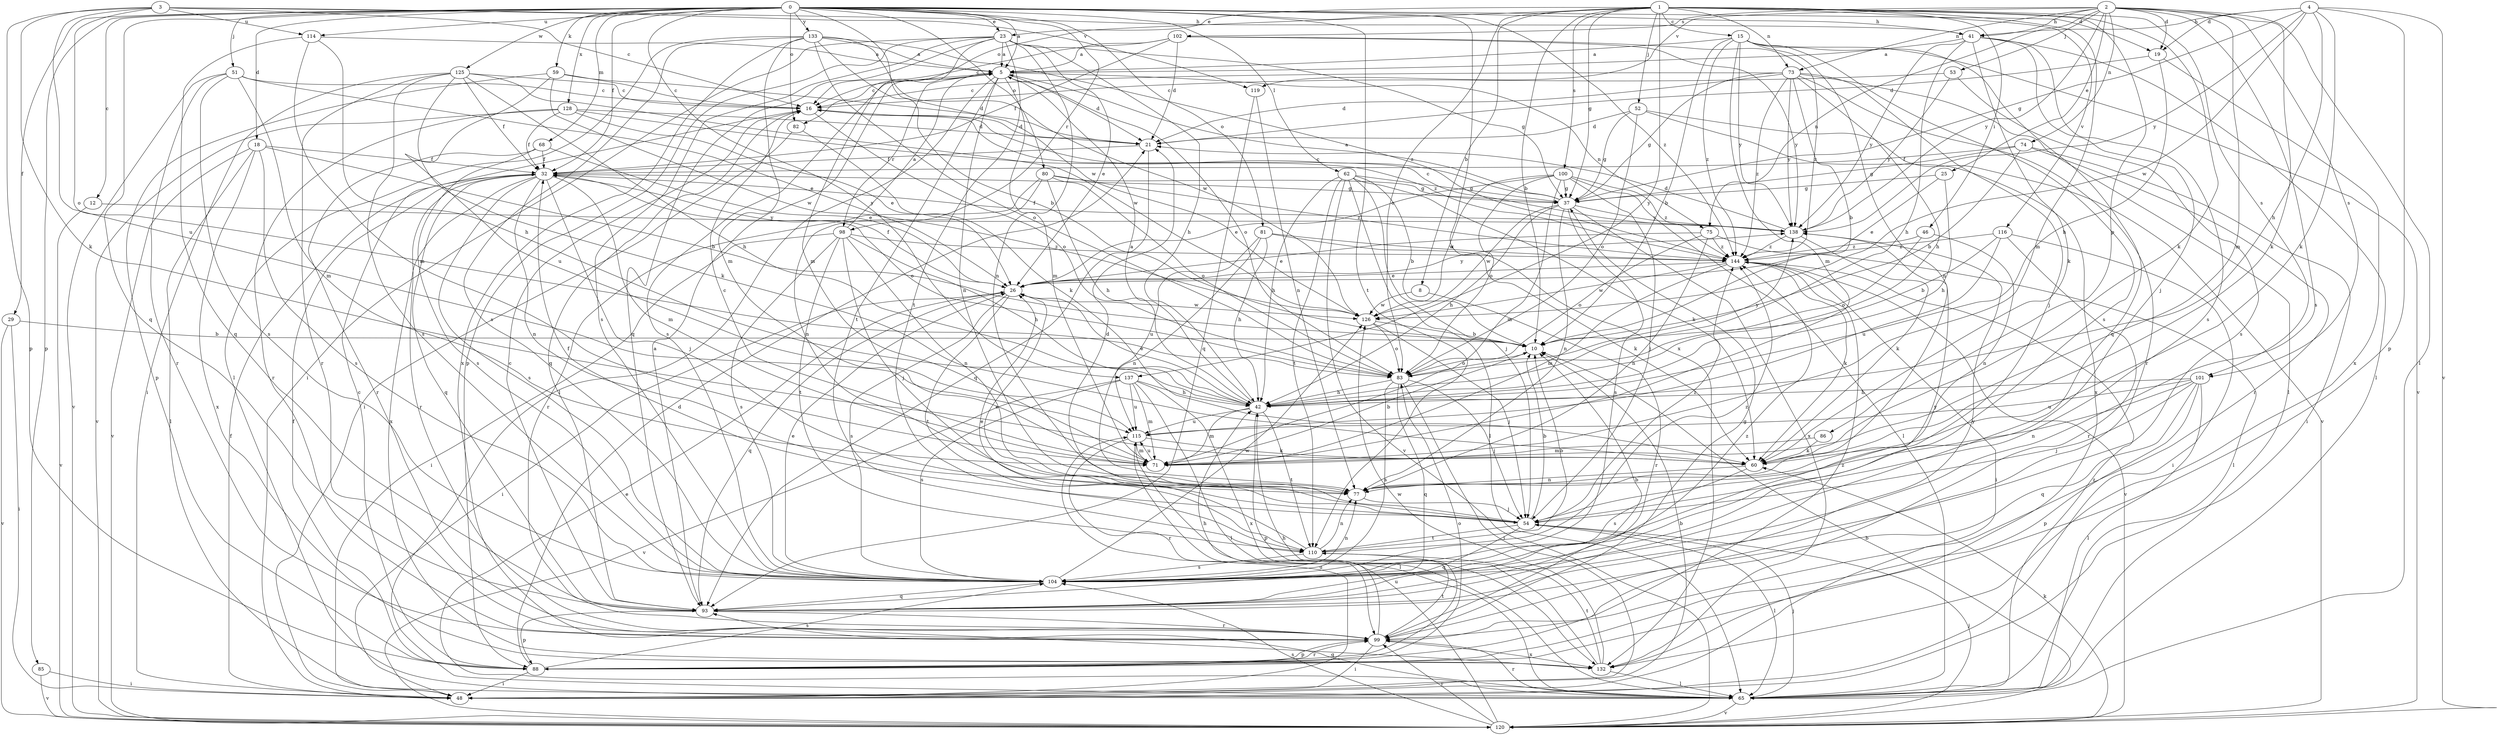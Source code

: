 strict digraph  {
0;
1;
2;
3;
4;
5;
8;
10;
12;
15;
16;
18;
19;
21;
23;
25;
26;
29;
32;
37;
41;
42;
46;
48;
51;
52;
53;
54;
59;
60;
62;
65;
68;
71;
73;
74;
75;
77;
80;
81;
82;
83;
85;
86;
88;
93;
98;
99;
100;
101;
102;
104;
110;
114;
115;
116;
119;
120;
125;
126;
128;
132;
133;
137;
138;
144;
0 -> 5  [label=a];
0 -> 12  [label=c];
0 -> 18  [label=d];
0 -> 19  [label=d];
0 -> 23  [label=e];
0 -> 29  [label=f];
0 -> 32  [label=f];
0 -> 41  [label=h];
0 -> 51  [label=j];
0 -> 59  [label=k];
0 -> 62  [label=l];
0 -> 68  [label=m];
0 -> 80  [label=o];
0 -> 81  [label=o];
0 -> 82  [label=o];
0 -> 85  [label=p];
0 -> 93  [label=q];
0 -> 98  [label=r];
0 -> 110  [label=t];
0 -> 114  [label=u];
0 -> 125  [label=w];
0 -> 126  [label=w];
0 -> 128  [label=x];
0 -> 132  [label=x];
0 -> 133  [label=y];
0 -> 137  [label=y];
0 -> 144  [label=z];
1 -> 8  [label=b];
1 -> 10  [label=b];
1 -> 15  [label=c];
1 -> 23  [label=e];
1 -> 37  [label=g];
1 -> 46  [label=i];
1 -> 52  [label=j];
1 -> 60  [label=k];
1 -> 71  [label=m];
1 -> 73  [label=n];
1 -> 82  [label=o];
1 -> 83  [label=o];
1 -> 86  [label=p];
1 -> 100  [label=s];
1 -> 101  [label=s];
1 -> 116  [label=v];
1 -> 137  [label=y];
2 -> 19  [label=d];
2 -> 25  [label=e];
2 -> 41  [label=h];
2 -> 53  [label=j];
2 -> 60  [label=k];
2 -> 65  [label=l];
2 -> 71  [label=m];
2 -> 73  [label=n];
2 -> 74  [label=n];
2 -> 75  [label=n];
2 -> 101  [label=s];
2 -> 102  [label=s];
2 -> 104  [label=s];
2 -> 119  [label=v];
2 -> 138  [label=y];
3 -> 16  [label=c];
3 -> 41  [label=h];
3 -> 60  [label=k];
3 -> 83  [label=o];
3 -> 88  [label=p];
3 -> 114  [label=u];
3 -> 115  [label=u];
3 -> 119  [label=v];
4 -> 19  [label=d];
4 -> 37  [label=g];
4 -> 41  [label=h];
4 -> 42  [label=h];
4 -> 60  [label=k];
4 -> 88  [label=p];
4 -> 120  [label=v];
4 -> 126  [label=w];
4 -> 138  [label=y];
5 -> 16  [label=c];
5 -> 21  [label=d];
5 -> 65  [label=l];
5 -> 71  [label=m];
5 -> 75  [label=n];
5 -> 77  [label=n];
5 -> 83  [label=o];
5 -> 98  [label=r];
5 -> 104  [label=s];
5 -> 110  [label=t];
8 -> 99  [label=r];
8 -> 126  [label=w];
10 -> 83  [label=o];
12 -> 120  [label=v];
12 -> 138  [label=y];
15 -> 5  [label=a];
15 -> 10  [label=b];
15 -> 71  [label=m];
15 -> 77  [label=n];
15 -> 93  [label=q];
15 -> 104  [label=s];
15 -> 120  [label=v];
15 -> 138  [label=y];
15 -> 144  [label=z];
16 -> 21  [label=d];
16 -> 83  [label=o];
16 -> 93  [label=q];
18 -> 10  [label=b];
18 -> 32  [label=f];
18 -> 65  [label=l];
18 -> 104  [label=s];
18 -> 120  [label=v];
18 -> 132  [label=x];
19 -> 21  [label=d];
19 -> 42  [label=h];
19 -> 132  [label=x];
21 -> 32  [label=f];
21 -> 93  [label=q];
23 -> 5  [label=a];
23 -> 26  [label=e];
23 -> 37  [label=g];
23 -> 42  [label=h];
23 -> 48  [label=i];
23 -> 71  [label=m];
23 -> 77  [label=n];
23 -> 88  [label=p];
23 -> 93  [label=q];
23 -> 104  [label=s];
23 -> 110  [label=t];
25 -> 26  [label=e];
25 -> 37  [label=g];
25 -> 42  [label=h];
26 -> 32  [label=f];
26 -> 48  [label=i];
26 -> 93  [label=q];
26 -> 104  [label=s];
26 -> 110  [label=t];
26 -> 126  [label=w];
26 -> 138  [label=y];
29 -> 10  [label=b];
29 -> 48  [label=i];
29 -> 120  [label=v];
32 -> 37  [label=g];
32 -> 54  [label=j];
32 -> 71  [label=m];
32 -> 77  [label=n];
32 -> 83  [label=o];
32 -> 93  [label=q];
32 -> 99  [label=r];
32 -> 104  [label=s];
32 -> 132  [label=x];
37 -> 5  [label=a];
37 -> 16  [label=c];
37 -> 42  [label=h];
37 -> 77  [label=n];
37 -> 104  [label=s];
37 -> 126  [label=w];
37 -> 132  [label=x];
37 -> 138  [label=y];
41 -> 5  [label=a];
41 -> 42  [label=h];
41 -> 54  [label=j];
41 -> 60  [label=k];
41 -> 65  [label=l];
41 -> 104  [label=s];
41 -> 138  [label=y];
42 -> 5  [label=a];
42 -> 26  [label=e];
42 -> 71  [label=m];
42 -> 88  [label=p];
42 -> 110  [label=t];
42 -> 115  [label=u];
46 -> 77  [label=n];
46 -> 83  [label=o];
46 -> 144  [label=z];
48 -> 10  [label=b];
48 -> 32  [label=f];
48 -> 115  [label=u];
51 -> 16  [label=c];
51 -> 26  [label=e];
51 -> 71  [label=m];
51 -> 99  [label=r];
51 -> 104  [label=s];
51 -> 120  [label=v];
52 -> 21  [label=d];
52 -> 37  [label=g];
52 -> 83  [label=o];
52 -> 120  [label=v];
52 -> 132  [label=x];
53 -> 16  [label=c];
53 -> 104  [label=s];
53 -> 138  [label=y];
54 -> 10  [label=b];
54 -> 21  [label=d];
54 -> 26  [label=e];
54 -> 32  [label=f];
54 -> 65  [label=l];
54 -> 93  [label=q];
54 -> 110  [label=t];
54 -> 144  [label=z];
59 -> 16  [label=c];
59 -> 21  [label=d];
59 -> 88  [label=p];
59 -> 115  [label=u];
59 -> 126  [label=w];
60 -> 77  [label=n];
60 -> 104  [label=s];
62 -> 10  [label=b];
62 -> 37  [label=g];
62 -> 42  [label=h];
62 -> 54  [label=j];
62 -> 60  [label=k];
62 -> 65  [label=l];
62 -> 110  [label=t];
62 -> 120  [label=v];
65 -> 26  [label=e];
65 -> 54  [label=j];
65 -> 93  [label=q];
65 -> 99  [label=r];
65 -> 120  [label=v];
65 -> 144  [label=z];
68 -> 26  [label=e];
68 -> 32  [label=f];
68 -> 99  [label=r];
68 -> 104  [label=s];
71 -> 10  [label=b];
71 -> 16  [label=c];
71 -> 115  [label=u];
73 -> 10  [label=b];
73 -> 16  [label=c];
73 -> 21  [label=d];
73 -> 37  [label=g];
73 -> 42  [label=h];
73 -> 54  [label=j];
73 -> 65  [label=l];
73 -> 99  [label=r];
73 -> 138  [label=y];
73 -> 144  [label=z];
74 -> 10  [label=b];
74 -> 32  [label=f];
74 -> 37  [label=g];
74 -> 48  [label=i];
74 -> 99  [label=r];
75 -> 26  [label=e];
75 -> 65  [label=l];
75 -> 77  [label=n];
75 -> 83  [label=o];
75 -> 144  [label=z];
77 -> 54  [label=j];
80 -> 37  [label=g];
80 -> 42  [label=h];
80 -> 77  [label=n];
80 -> 83  [label=o];
80 -> 99  [label=r];
80 -> 144  [label=z];
81 -> 42  [label=h];
81 -> 60  [label=k];
81 -> 77  [label=n];
81 -> 115  [label=u];
81 -> 144  [label=z];
82 -> 48  [label=i];
82 -> 60  [label=k];
83 -> 42  [label=h];
83 -> 48  [label=i];
83 -> 54  [label=j];
83 -> 93  [label=q];
83 -> 104  [label=s];
83 -> 138  [label=y];
85 -> 48  [label=i];
85 -> 120  [label=v];
86 -> 60  [label=k];
86 -> 71  [label=m];
88 -> 16  [label=c];
88 -> 21  [label=d];
88 -> 32  [label=f];
88 -> 48  [label=i];
88 -> 83  [label=o];
88 -> 99  [label=r];
88 -> 104  [label=s];
88 -> 144  [label=z];
93 -> 5  [label=a];
93 -> 10  [label=b];
93 -> 16  [label=c];
93 -> 88  [label=p];
93 -> 99  [label=r];
93 -> 138  [label=y];
93 -> 144  [label=z];
98 -> 5  [label=a];
98 -> 42  [label=h];
98 -> 48  [label=i];
98 -> 54  [label=j];
98 -> 77  [label=n];
98 -> 104  [label=s];
98 -> 110  [label=t];
98 -> 144  [label=z];
99 -> 37  [label=g];
99 -> 42  [label=h];
99 -> 48  [label=i];
99 -> 88  [label=p];
99 -> 110  [label=t];
99 -> 132  [label=x];
100 -> 26  [label=e];
100 -> 37  [label=g];
100 -> 54  [label=j];
100 -> 65  [label=l];
100 -> 71  [label=m];
100 -> 83  [label=o];
100 -> 126  [label=w];
100 -> 144  [label=z];
101 -> 42  [label=h];
101 -> 54  [label=j];
101 -> 65  [label=l];
101 -> 77  [label=n];
101 -> 88  [label=p];
101 -> 93  [label=q];
101 -> 115  [label=u];
102 -> 5  [label=a];
102 -> 16  [label=c];
102 -> 21  [label=d];
102 -> 32  [label=f];
102 -> 138  [label=y];
102 -> 144  [label=z];
104 -> 26  [label=e];
104 -> 77  [label=n];
104 -> 93  [label=q];
104 -> 126  [label=w];
104 -> 138  [label=y];
110 -> 10  [label=b];
110 -> 26  [label=e];
110 -> 77  [label=n];
110 -> 104  [label=s];
110 -> 144  [label=z];
114 -> 5  [label=a];
114 -> 42  [label=h];
114 -> 71  [label=m];
114 -> 93  [label=q];
115 -> 60  [label=k];
115 -> 65  [label=l];
115 -> 71  [label=m];
115 -> 99  [label=r];
116 -> 10  [label=b];
116 -> 48  [label=i];
116 -> 99  [label=r];
116 -> 115  [label=u];
116 -> 144  [label=z];
119 -> 77  [label=n];
119 -> 93  [label=q];
120 -> 10  [label=b];
120 -> 54  [label=j];
120 -> 60  [label=k];
120 -> 99  [label=r];
120 -> 104  [label=s];
120 -> 115  [label=u];
125 -> 16  [label=c];
125 -> 32  [label=f];
125 -> 42  [label=h];
125 -> 48  [label=i];
125 -> 60  [label=k];
125 -> 99  [label=r];
125 -> 104  [label=s];
125 -> 126  [label=w];
126 -> 10  [label=b];
126 -> 54  [label=j];
126 -> 83  [label=o];
128 -> 21  [label=d];
128 -> 26  [label=e];
128 -> 32  [label=f];
128 -> 99  [label=r];
128 -> 120  [label=v];
128 -> 144  [label=z];
132 -> 42  [label=h];
132 -> 65  [label=l];
132 -> 110  [label=t];
132 -> 126  [label=w];
133 -> 5  [label=a];
133 -> 10  [label=b];
133 -> 65  [label=l];
133 -> 71  [label=m];
133 -> 83  [label=o];
133 -> 104  [label=s];
133 -> 126  [label=w];
133 -> 132  [label=x];
133 -> 144  [label=z];
137 -> 42  [label=h];
137 -> 65  [label=l];
137 -> 71  [label=m];
137 -> 104  [label=s];
137 -> 115  [label=u];
137 -> 120  [label=v];
137 -> 132  [label=x];
138 -> 16  [label=c];
138 -> 21  [label=d];
138 -> 32  [label=f];
138 -> 60  [label=k];
138 -> 144  [label=z];
144 -> 26  [label=e];
144 -> 48  [label=i];
144 -> 60  [label=k];
144 -> 71  [label=m];
144 -> 120  [label=v];
144 -> 126  [label=w];
}
